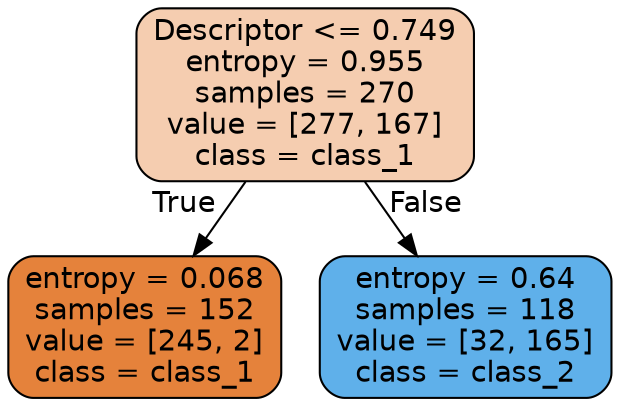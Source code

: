 digraph Tree {
node [shape=box, style="filled, rounded", color="black", fontname="helvetica"] ;
edge [fontname="helvetica"] ;
0 [label="Descriptor <= 0.749\nentropy = 0.955\nsamples = 270\nvalue = [277, 167]\nclass = class_1", fillcolor="#f5cdb0"] ;
1 [label="entropy = 0.068\nsamples = 152\nvalue = [245, 2]\nclass = class_1", fillcolor="#e5823b"] ;
0 -> 1 [labeldistance=2.5, labelangle=45, headlabel="True"] ;
2 [label="entropy = 0.64\nsamples = 118\nvalue = [32, 165]\nclass = class_2", fillcolor="#5fb0ea"] ;
0 -> 2 [labeldistance=2.5, labelangle=-45, headlabel="False"] ;
}